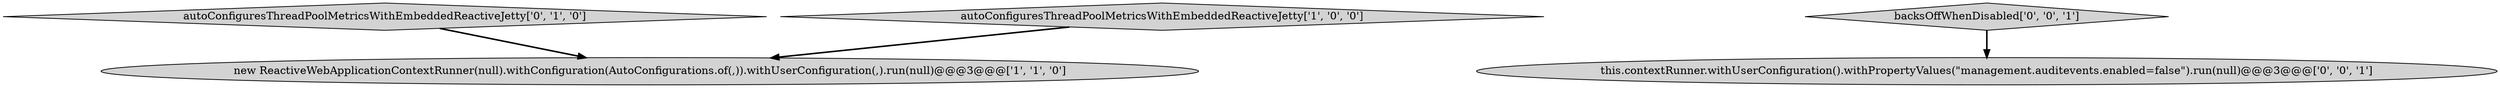 digraph {
2 [style = filled, label = "autoConfiguresThreadPoolMetricsWithEmbeddedReactiveJetty['0', '1', '0']", fillcolor = lightgray, shape = diamond image = "AAA0AAABBB2BBB"];
4 [style = filled, label = "backsOffWhenDisabled['0', '0', '1']", fillcolor = lightgray, shape = diamond image = "AAA0AAABBB3BBB"];
3 [style = filled, label = "this.contextRunner.withUserConfiguration().withPropertyValues(\"management.auditevents.enabled=false\").run(null)@@@3@@@['0', '0', '1']", fillcolor = lightgray, shape = ellipse image = "AAA0AAABBB3BBB"];
0 [style = filled, label = "new ReactiveWebApplicationContextRunner(null).withConfiguration(AutoConfigurations.of(,)).withUserConfiguration(,).run(null)@@@3@@@['1', '1', '0']", fillcolor = lightgray, shape = ellipse image = "AAA0AAABBB1BBB"];
1 [style = filled, label = "autoConfiguresThreadPoolMetricsWithEmbeddedReactiveJetty['1', '0', '0']", fillcolor = lightgray, shape = diamond image = "AAA0AAABBB1BBB"];
2->0 [style = bold, label=""];
4->3 [style = bold, label=""];
1->0 [style = bold, label=""];
}
